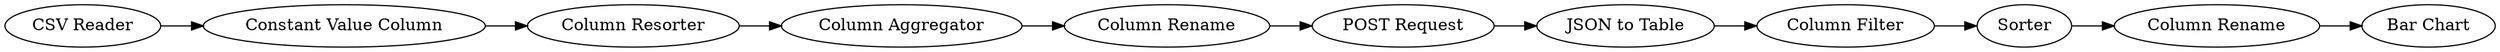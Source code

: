 digraph {
	75 -> 76
	77 -> 78
	78 -> 80
	76 -> 77
	80 -> 79
	74 -> 75
	71 -> 72
	65 -> 66
	72 -> 74
	66 -> 71
	66 [label="Constant Value Column"]
	79 [label="Bar Chart"]
	71 [label="Column Resorter"]
	65 [label="CSV Reader"]
	72 [label="Column Aggregator"]
	76 [label="JSON to Table"]
	74 [label="Column Rename"]
	77 [label="Column Filter"]
	80 [label="Column Rename"]
	75 [label="POST Request"]
	78 [label=Sorter]
	rankdir=LR
}

